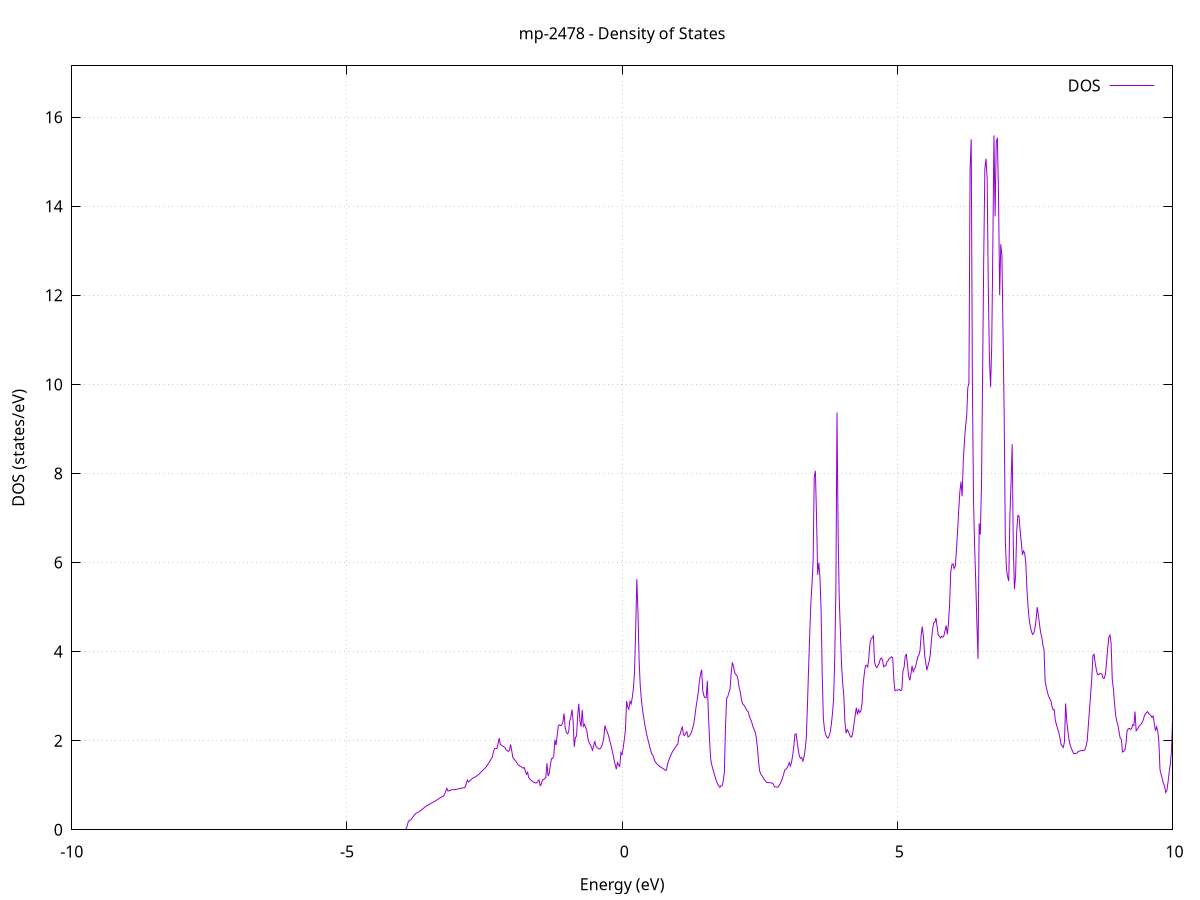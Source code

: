 set title 'mp-2478 - Density of States'
set xlabel 'Energy (eV)'
set ylabel 'DOS (states/eV)'
set grid
set xrange [-10:10]
set yrange [0:17.151]
set xzeroaxis lt -1
set terminal png size 800,600
set output 'mp-2478_dos_gnuplot.png'
plot '-' using 1:2 with lines title 'DOS'
-24.141000 0.000000
-24.120300 0.000000
-24.099700 0.000000
-24.079000 0.000000
-24.058300 0.000000
-24.037700 0.000000
-24.017000 0.000000
-23.996300 0.000000
-23.975700 0.000000
-23.955000 0.000000
-23.934300 0.000000
-23.913700 0.000000
-23.893000 0.000000
-23.872300 0.000000
-23.851700 0.000000
-23.831000 0.000000
-23.810300 0.000000
-23.789700 0.000000
-23.769000 0.000000
-23.748300 0.000000
-23.727700 0.000000
-23.707000 0.000000
-23.686300 0.000000
-23.665700 0.000000
-23.645000 0.000000
-23.624300 0.000000
-23.603700 0.000000
-23.583000 0.000000
-23.562300 0.000000
-23.541700 0.000000
-23.521000 0.000000
-23.500300 0.000000
-23.479700 0.000000
-23.459000 0.000000
-23.438300 0.000000
-23.417700 0.000000
-23.397000 0.000000
-23.376300 0.000000
-23.355700 0.000000
-23.335000 0.000000
-23.314300 0.000000
-23.293700 0.000000
-23.273000 0.000000
-23.252300 0.000000
-23.231700 0.000000
-23.211000 0.000000
-23.190300 0.000000
-23.169700 0.000000
-23.149000 0.000000
-23.128300 0.000000
-23.107700 0.000000
-23.087000 0.000000
-23.066300 0.000000
-23.045700 0.000000
-23.025000 0.000000
-23.004300 0.000000
-22.983700 0.000000
-22.963000 0.000000
-22.942300 0.000000
-22.921700 0.000000
-22.901000 0.000000
-22.880300 0.000000
-22.859700 0.000000
-22.839000 0.000000
-22.818300 0.000000
-22.797700 0.000000
-22.777000 0.000000
-22.756300 0.000000
-22.735700 0.000000
-22.715000 0.000000
-22.694300 0.000000
-22.673700 0.000000
-22.653000 0.000000
-22.632300 0.000000
-22.611700 0.000000
-22.591000 0.000000
-22.570300 0.000000
-22.549700 0.000000
-22.529000 0.000000
-22.508300 0.000000
-22.487700 0.000000
-22.467000 0.000000
-22.446300 0.000000
-22.425700 0.000000
-22.405000 0.000000
-22.384300 0.000000
-22.363700 0.000000
-22.343000 0.000000
-22.322300 0.000000
-22.301700 0.000000
-22.281000 0.000000
-22.260300 34.576700
-22.239700 21.198400
-22.219000 72.707500
-22.198300 26.694600
-22.177700 41.881500
-22.157000 56.056000
-22.136300 81.190600
-22.115700 33.064400
-22.095000 43.246400
-22.074300 18.347200
-22.053700 189.259400
-22.033000 25.793400
-22.012300 57.698800
-21.991700 58.436900
-21.971000 80.966600
-21.950300 0.000000
-21.929700 0.000000
-21.909000 0.000000
-21.888300 0.000000
-21.867700 0.000000
-21.847000 0.000000
-21.826300 0.000000
-21.805700 0.000000
-21.785000 0.000000
-21.764300 0.000000
-21.743700 0.000000
-21.723000 0.000000
-21.702300 0.000000
-21.681700 0.000000
-21.661000 0.000000
-21.640300 0.000000
-21.619700 0.000000
-21.599000 0.000000
-21.578300 0.000000
-21.557700 0.000000
-21.537000 0.000000
-21.516300 0.000000
-21.495600 0.000000
-21.475000 0.000000
-21.454300 0.000000
-21.433600 0.000000
-21.413000 0.000000
-21.392300 0.000000
-21.371600 0.000000
-21.351000 0.000000
-21.330300 0.000000
-21.309600 0.000000
-21.289000 0.000000
-21.268300 0.000000
-21.247600 0.000000
-21.227000 0.000000
-21.206300 0.000000
-21.185600 0.000000
-21.165000 0.000000
-21.144300 0.000000
-21.123600 0.000000
-21.103000 0.000000
-21.082300 0.000000
-21.061600 0.000000
-21.041000 0.000000
-21.020300 0.000000
-20.999600 0.000000
-20.979000 0.000000
-20.958300 0.000000
-20.937600 0.000000
-20.917000 0.000000
-20.896300 0.000000
-20.875600 0.000000
-20.855000 0.000000
-20.834300 0.000000
-20.813600 0.000000
-20.793000 0.000000
-20.772300 0.000000
-20.751600 0.000000
-20.731000 0.000000
-20.710300 0.000000
-20.689600 0.000000
-20.669000 0.000000
-20.648300 0.000000
-20.627600 0.000000
-20.607000 0.000000
-20.586300 0.000000
-20.565600 0.000000
-20.545000 0.000000
-20.524300 0.000000
-20.503600 0.000000
-20.483000 0.000000
-20.462300 0.000000
-20.441600 0.000000
-20.421000 0.000000
-20.400300 0.000000
-20.379600 0.000000
-20.359000 0.000000
-20.338300 0.000000
-20.317600 0.000000
-20.297000 0.000000
-20.276300 0.000000
-20.255600 0.000000
-20.235000 0.000000
-20.214300 0.000000
-20.193600 0.000000
-20.173000 0.000000
-20.152300 0.000000
-20.131600 0.000000
-20.111000 0.000000
-20.090300 0.000000
-20.069600 0.000000
-20.049000 0.000000
-20.028300 0.000000
-20.007600 0.000000
-19.987000 0.000000
-19.966300 0.000000
-19.945600 0.000000
-19.925000 0.000000
-19.904300 0.000000
-19.883600 0.000000
-19.863000 0.000000
-19.842300 0.000000
-19.821600 0.000000
-19.801000 0.000000
-19.780300 0.000000
-19.759600 0.000000
-19.739000 0.000000
-19.718300 0.000000
-19.697600 0.000000
-19.677000 0.000000
-19.656300 0.000000
-19.635600 0.000000
-19.615000 0.000000
-19.594300 0.000000
-19.573600 0.000000
-19.553000 0.000000
-19.532300 0.000000
-19.511600 0.000000
-19.491000 0.000000
-19.470300 0.000000
-19.449600 0.000000
-19.429000 0.000000
-19.408300 0.000000
-19.387600 0.000000
-19.367000 0.000000
-19.346300 0.000000
-19.325600 0.000000
-19.305000 0.000000
-19.284300 0.000000
-19.263600 0.000000
-19.243000 0.000000
-19.222300 0.000000
-19.201600 0.000000
-19.181000 0.000000
-19.160300 0.000000
-19.139600 0.000000
-19.119000 0.000000
-19.098300 0.000000
-19.077600 0.000000
-19.057000 0.000000
-19.036300 0.000000
-19.015600 0.000000
-18.995000 0.000000
-18.974300 0.000000
-18.953600 0.000000
-18.933000 0.000000
-18.912300 0.000000
-18.891600 0.000000
-18.871000 0.000000
-18.850300 0.000000
-18.829600 0.000000
-18.809000 0.000000
-18.788300 0.000000
-18.767600 0.000000
-18.747000 0.000000
-18.726300 0.000000
-18.705600 0.000000
-18.685000 0.000000
-18.664300 0.000000
-18.643600 0.000000
-18.623000 0.000000
-18.602300 0.000000
-18.581600 0.000000
-18.561000 0.000000
-18.540300 0.000000
-18.519600 0.000000
-18.499000 0.000000
-18.478300 0.000000
-18.457600 0.000000
-18.436900 0.000000
-18.416300 0.000000
-18.395600 0.000000
-18.374900 0.000000
-18.354300 0.000000
-18.333600 0.000000
-18.312900 0.000000
-18.292300 0.000000
-18.271600 0.000000
-18.250900 0.000000
-18.230300 0.000000
-18.209600 0.000000
-18.188900 0.000000
-18.168300 0.000000
-18.147600 0.000000
-18.126900 0.000000
-18.106300 0.000000
-18.085600 0.000000
-18.064900 0.000000
-18.044300 0.000000
-18.023600 0.000000
-18.002900 0.000000
-17.982300 0.000000
-17.961600 0.000000
-17.940900 0.000000
-17.920300 0.000000
-17.899600 0.000000
-17.878900 0.000000
-17.858300 0.000000
-17.837600 0.000000
-17.816900 0.000000
-17.796300 0.000000
-17.775600 0.000000
-17.754900 0.000000
-17.734300 0.000000
-17.713600 0.000000
-17.692900 0.000000
-17.672300 0.000000
-17.651600 0.000000
-17.630900 0.000000
-17.610300 0.000000
-17.589600 0.000000
-17.568900 0.000000
-17.548300 0.000000
-17.527600 0.000000
-17.506900 0.000000
-17.486300 0.000000
-17.465600 0.000000
-17.444900 0.000000
-17.424300 0.000000
-17.403600 0.000000
-17.382900 0.000000
-17.362300 0.000000
-17.341600 0.000000
-17.320900 0.000000
-17.300300 0.000000
-17.279600 0.000000
-17.258900 0.000000
-17.238300 0.000000
-17.217600 0.000000
-17.196900 0.000000
-17.176300 0.000000
-17.155600 0.000000
-17.134900 0.000000
-17.114300 0.000000
-17.093600 0.000000
-17.072900 0.000000
-17.052300 0.000000
-17.031600 0.000000
-17.010900 0.000000
-16.990300 0.000000
-16.969600 0.000000
-16.948900 0.000000
-16.928300 0.000000
-16.907600 0.000000
-16.886900 0.000000
-16.866300 0.000000
-16.845600 0.000000
-16.824900 0.000000
-16.804300 0.000000
-16.783600 0.000000
-16.762900 0.000000
-16.742300 0.000000
-16.721600 0.000000
-16.700900 0.000000
-16.680300 0.000000
-16.659600 0.000000
-16.638900 0.000000
-16.618300 0.000000
-16.597600 0.000000
-16.576900 0.000000
-16.556300 0.000000
-16.535600 0.000000
-16.514900 0.000000
-16.494300 0.000000
-16.473600 0.000000
-16.452900 0.000000
-16.432300 0.000000
-16.411600 0.000000
-16.390900 0.000000
-16.370300 0.000000
-16.349600 0.000000
-16.328900 0.000000
-16.308300 0.000000
-16.287600 0.000000
-16.266900 0.000000
-16.246300 0.000000
-16.225600 0.000000
-16.204900 0.000000
-16.184300 0.000000
-16.163600 0.000000
-16.142900 0.000000
-16.122300 0.000000
-16.101600 0.000000
-16.080900 0.000000
-16.060300 0.000000
-16.039600 0.000000
-16.018900 0.000000
-15.998300 0.000000
-15.977600 0.000000
-15.956900 0.000000
-15.936300 0.000000
-15.915600 0.000000
-15.894900 0.000000
-15.874300 0.000000
-15.853600 0.000000
-15.832900 0.000000
-15.812300 0.000000
-15.791600 0.000000
-15.770900 0.000000
-15.750300 0.000000
-15.729600 0.000000
-15.708900 0.000000
-15.688300 0.000000
-15.667600 0.000000
-15.646900 0.000000
-15.626300 0.000000
-15.605600 0.000000
-15.584900 0.000000
-15.564300 0.000000
-15.543600 0.000000
-15.522900 0.000000
-15.502300 0.000000
-15.481600 0.000000
-15.460900 0.000000
-15.440300 0.000000
-15.419600 0.000000
-15.398900 0.000000
-15.378200 0.000000
-15.357600 0.000000
-15.336900 0.000000
-15.316200 0.000000
-15.295600 0.000000
-15.274900 0.000000
-15.254200 0.000000
-15.233600 0.000000
-15.212900 0.000000
-15.192200 0.000000
-15.171600 0.000000
-15.150900 0.000000
-15.130200 0.000000
-15.109600 0.000000
-15.088900 0.000000
-15.068200 0.000000
-15.047600 0.000000
-15.026900 0.000000
-15.006200 0.000000
-14.985600 0.000000
-14.964900 0.000000
-14.944200 0.000000
-14.923600 0.000000
-14.902900 0.000000
-14.882200 0.000000
-14.861600 0.000000
-14.840900 0.000000
-14.820200 0.000000
-14.799600 0.000000
-14.778900 0.000000
-14.758200 0.000000
-14.737600 0.000000
-14.716900 0.000000
-14.696200 0.000000
-14.675600 0.000000
-14.654900 0.000000
-14.634200 0.000000
-14.613600 0.000000
-14.592900 0.000000
-14.572200 0.000000
-14.551600 0.000000
-14.530900 0.000000
-14.510200 0.000000
-14.489600 0.000000
-14.468900 0.000000
-14.448200 0.000000
-14.427600 0.000000
-14.406900 0.000000
-14.386200 0.000000
-14.365600 0.000000
-14.344900 0.000000
-14.324200 0.000000
-14.303600 0.000000
-14.282900 0.000000
-14.262200 0.000000
-14.241600 0.000000
-14.220900 0.000000
-14.200200 0.000000
-14.179600 0.000000
-14.158900 0.000000
-14.138200 0.000000
-14.117600 0.000000
-14.096900 0.000000
-14.076200 0.000000
-14.055600 0.000000
-14.034900 0.000000
-14.014200 0.000000
-13.993600 0.000000
-13.972900 0.000000
-13.952200 0.000000
-13.931600 0.000000
-13.910900 0.000000
-13.890200 0.000000
-13.869600 0.000000
-13.848900 0.000000
-13.828200 0.000000
-13.807600 0.000000
-13.786900 0.000000
-13.766200 0.000000
-13.745600 0.000000
-13.724900 0.000000
-13.704200 0.000000
-13.683600 0.000000
-13.662900 0.000000
-13.642200 0.000000
-13.621600 0.000000
-13.600900 0.000000
-13.580200 0.000000
-13.559600 0.000000
-13.538900 0.000000
-13.518200 0.000000
-13.497600 0.000000
-13.476900 0.000000
-13.456200 0.000000
-13.435600 0.000000
-13.414900 0.000000
-13.394200 0.000000
-13.373600 0.000000
-13.352900 0.000000
-13.332200 0.000000
-13.311600 0.000000
-13.290900 0.000000
-13.270200 0.000000
-13.249600 0.000000
-13.228900 0.000000
-13.208200 0.000000
-13.187600 0.000000
-13.166900 0.000000
-13.146200 0.000000
-13.125600 0.000000
-13.104900 0.000000
-13.084200 0.000000
-13.063600 0.000000
-13.042900 0.000000
-13.022200 0.000000
-13.001600 0.000000
-12.980900 0.000000
-12.960200 0.000000
-12.939600 0.000000
-12.918900 0.000000
-12.898200 0.000000
-12.877600 0.000000
-12.856900 0.000000
-12.836200 0.000000
-12.815600 0.000000
-12.794900 0.000000
-12.774200 0.000000
-12.753600 0.000000
-12.732900 0.000000
-12.712200 0.000000
-12.691600 0.000000
-12.670900 0.000000
-12.650200 0.000000
-12.629600 0.000000
-12.608900 0.000000
-12.588200 0.000000
-12.567600 0.000000
-12.546900 0.000000
-12.526200 0.000000
-12.505600 0.000000
-12.484900 0.000000
-12.464200 0.000000
-12.443600 0.000000
-12.422900 0.000000
-12.402200 0.000000
-12.381600 0.000000
-12.360900 0.000000
-12.340200 0.000000
-12.319500 0.000000
-12.298900 0.000000
-12.278200 0.000000
-12.257500 0.000000
-12.236900 0.000000
-12.216200 0.000000
-12.195500 0.000000
-12.174900 0.000000
-12.154200 0.000000
-12.133500 0.000000
-12.112900 0.000000
-12.092200 0.000000
-12.071500 0.000000
-12.050900 0.000000
-12.030200 0.000000
-12.009500 0.000000
-11.988900 0.000000
-11.968200 0.000000
-11.947500 0.000000
-11.926900 0.000000
-11.906200 0.000000
-11.885500 0.000000
-11.864900 0.000000
-11.844200 0.000000
-11.823500 0.000000
-11.802900 0.000000
-11.782200 0.000000
-11.761500 0.000000
-11.740900 0.000000
-11.720200 0.000000
-11.699500 0.000000
-11.678900 0.000000
-11.658200 0.000000
-11.637500 0.000000
-11.616900 0.000000
-11.596200 0.000000
-11.575500 0.000000
-11.554900 0.000000
-11.534200 0.000000
-11.513500 0.000000
-11.492900 0.000000
-11.472200 0.000000
-11.451500 0.000000
-11.430900 0.000000
-11.410200 0.000000
-11.389500 0.000000
-11.368900 0.000000
-11.348200 0.000000
-11.327500 0.000000
-11.306900 0.000000
-11.286200 0.000000
-11.265500 0.000000
-11.244900 0.000000
-11.224200 0.000000
-11.203500 0.000000
-11.182900 0.000000
-11.162200 0.000000
-11.141500 0.000000
-11.120900 0.000000
-11.100200 0.000000
-11.079500 0.000000
-11.058900 0.000000
-11.038200 0.000000
-11.017500 0.000000
-10.996900 0.000000
-10.976200 0.000000
-10.955500 0.000000
-10.934900 0.000000
-10.914200 0.000000
-10.893500 0.000000
-10.872900 0.000000
-10.852200 0.000000
-10.831500 0.000000
-10.810900 0.000000
-10.790200 0.000000
-10.769500 0.000000
-10.748900 0.000000
-10.728200 0.000000
-10.707500 0.000000
-10.686900 0.000000
-10.666200 0.000000
-10.645500 0.000000
-10.624900 0.000000
-10.604200 0.000000
-10.583500 0.000000
-10.562900 0.000000
-10.542200 0.000000
-10.521500 0.000000
-10.500900 0.000000
-10.480200 0.000000
-10.459500 0.000000
-10.438900 0.000000
-10.418200 0.000000
-10.397500 0.000000
-10.376900 0.000000
-10.356200 0.000000
-10.335500 0.000000
-10.314900 0.000000
-10.294200 0.000000
-10.273500 0.000000
-10.252900 0.000000
-10.232200 0.000000
-10.211500 0.000000
-10.190900 0.000000
-10.170200 0.000000
-10.149500 0.000000
-10.128900 0.000000
-10.108200 0.000000
-10.087500 0.000000
-10.066900 0.000000
-10.046200 0.000000
-10.025500 0.000000
-10.004900 0.000000
-9.984200 0.000000
-9.963500 0.000000
-9.942900 0.000000
-9.922200 0.000000
-9.901500 0.000000
-9.880900 0.000000
-9.860200 0.000000
-9.839500 0.000000
-9.818900 0.000000
-9.798200 0.000000
-9.777500 0.000000
-9.756900 0.000000
-9.736200 0.000000
-9.715500 0.000000
-9.694900 0.000000
-9.674200 0.000000
-9.653500 0.000000
-9.632900 0.000000
-9.612200 0.000000
-9.591500 0.000000
-9.570900 0.000000
-9.550200 0.000000
-9.529500 0.000000
-9.508900 0.000000
-9.488200 0.000000
-9.467500 0.000000
-9.446900 0.000000
-9.426200 0.000000
-9.405500 0.000000
-9.384900 0.000000
-9.364200 0.000000
-9.343500 0.000000
-9.322900 0.000000
-9.302200 0.000000
-9.281500 0.000000
-9.260800 0.000000
-9.240200 0.000000
-9.219500 0.000000
-9.198800 0.000000
-9.178200 0.000000
-9.157500 0.000000
-9.136800 0.000000
-9.116200 0.000000
-9.095500 0.000000
-9.074800 0.000000
-9.054200 0.000000
-9.033500 0.000000
-9.012800 0.000000
-8.992200 0.000000
-8.971500 0.000000
-8.950800 0.000000
-8.930200 0.000000
-8.909500 0.000000
-8.888800 0.000000
-8.868200 0.000000
-8.847500 0.000000
-8.826800 0.000000
-8.806200 0.000000
-8.785500 0.000000
-8.764800 0.000000
-8.744200 0.000000
-8.723500 0.000000
-8.702800 0.000000
-8.682200 0.000000
-8.661500 0.000000
-8.640800 0.000000
-8.620200 0.000000
-8.599500 0.000000
-8.578800 0.000000
-8.558200 0.000000
-8.537500 0.000000
-8.516800 0.000000
-8.496200 0.000000
-8.475500 0.000000
-8.454800 0.000000
-8.434200 0.000000
-8.413500 0.000000
-8.392800 0.000000
-8.372200 0.000000
-8.351500 0.000000
-8.330800 0.000000
-8.310200 0.000000
-8.289500 0.000000
-8.268800 0.000000
-8.248200 0.000000
-8.227500 0.000000
-8.206800 0.000000
-8.186200 0.000000
-8.165500 0.000000
-8.144800 0.000000
-8.124200 0.000000
-8.103500 0.000000
-8.082800 0.000000
-8.062200 0.000000
-8.041500 0.000000
-8.020800 0.000000
-8.000200 0.000000
-7.979500 0.000000
-7.958800 0.000000
-7.938200 0.000000
-7.917500 0.000000
-7.896800 0.000000
-7.876200 0.000000
-7.855500 0.000000
-7.834800 0.000000
-7.814200 0.000000
-7.793500 0.000000
-7.772800 0.000000
-7.752200 0.000000
-7.731500 0.000000
-7.710800 0.000000
-7.690200 0.000000
-7.669500 0.000000
-7.648800 0.000000
-7.628200 0.000000
-7.607500 0.000000
-7.586800 0.000000
-7.566200 0.000000
-7.545500 0.000000
-7.524800 0.000000
-7.504200 0.000000
-7.483500 0.000000
-7.462800 0.000000
-7.442200 0.000000
-7.421500 0.000000
-7.400800 0.000000
-7.380200 0.000000
-7.359500 0.000000
-7.338800 0.000000
-7.318200 0.000000
-7.297500 0.000000
-7.276800 0.000000
-7.256200 0.000000
-7.235500 0.000000
-7.214800 0.000000
-7.194200 0.000000
-7.173500 0.000000
-7.152800 0.000000
-7.132200 0.000000
-7.111500 0.000000
-7.090800 0.000000
-7.070200 0.000000
-7.049500 0.000000
-7.028800 0.000000
-7.008200 0.000000
-6.987500 0.000000
-6.966800 0.000000
-6.946200 0.000000
-6.925500 0.000000
-6.904800 0.000000
-6.884200 0.000000
-6.863500 0.000000
-6.842800 0.000000
-6.822200 0.000000
-6.801500 0.000000
-6.780800 0.000000
-6.760200 0.000000
-6.739500 0.000000
-6.718800 0.000000
-6.698200 0.000000
-6.677500 0.000000
-6.656800 0.000000
-6.636200 0.000000
-6.615500 0.000000
-6.594800 0.000000
-6.574200 0.000000
-6.553500 0.000000
-6.532800 0.000000
-6.512200 0.000000
-6.491500 0.000000
-6.470800 0.000000
-6.450200 0.000000
-6.429500 0.000000
-6.408800 0.000000
-6.388200 0.000000
-6.367500 0.000000
-6.346800 0.000000
-6.326200 0.000000
-6.305500 0.000000
-6.284800 0.000000
-6.264200 0.000000
-6.243500 0.000000
-6.222800 0.000000
-6.202200 0.000000
-6.181500 0.000000
-6.160800 0.000000
-6.140100 0.000000
-6.119500 0.000000
-6.098800 0.000000
-6.078100 0.000000
-6.057500 0.000000
-6.036800 0.000000
-6.016100 0.000000
-5.995500 0.000000
-5.974800 0.000000
-5.954100 0.000000
-5.933500 0.000000
-5.912800 0.000000
-5.892100 0.000000
-5.871500 0.000000
-5.850800 0.000000
-5.830100 0.000000
-5.809500 0.000000
-5.788800 0.000000
-5.768100 0.000000
-5.747500 0.000000
-5.726800 0.000000
-5.706100 0.000000
-5.685500 0.000000
-5.664800 0.000000
-5.644100 0.000000
-5.623500 0.000000
-5.602800 0.000000
-5.582100 0.000000
-5.561500 0.000000
-5.540800 0.000000
-5.520100 0.000000
-5.499500 0.000000
-5.478800 0.000000
-5.458100 0.000000
-5.437500 0.000000
-5.416800 0.000000
-5.396100 0.000000
-5.375500 0.000000
-5.354800 0.000000
-5.334100 0.000000
-5.313500 0.000000
-5.292800 0.000000
-5.272100 0.000000
-5.251500 0.000000
-5.230800 0.000000
-5.210100 0.000000
-5.189500 0.000000
-5.168800 0.000000
-5.148100 0.000000
-5.127500 0.000000
-5.106800 0.000000
-5.086100 0.000000
-5.065500 0.000000
-5.044800 0.000000
-5.024100 0.000000
-5.003500 0.000000
-4.982800 0.000000
-4.962100 0.000000
-4.941500 0.000000
-4.920800 0.000000
-4.900100 0.000000
-4.879500 0.000000
-4.858800 0.000000
-4.838100 0.000000
-4.817500 0.000000
-4.796800 0.000000
-4.776100 0.000000
-4.755500 0.000000
-4.734800 0.000000
-4.714100 0.000000
-4.693500 0.000000
-4.672800 0.000000
-4.652100 0.000000
-4.631500 0.000000
-4.610800 0.000000
-4.590100 0.000000
-4.569500 0.000000
-4.548800 0.000000
-4.528100 0.000000
-4.507500 0.000000
-4.486800 0.000000
-4.466100 0.000000
-4.445500 0.000000
-4.424800 0.000000
-4.404100 0.000000
-4.383500 0.000000
-4.362800 0.000000
-4.342100 0.000000
-4.321500 0.000000
-4.300800 0.000000
-4.280100 0.000000
-4.259500 0.000000
-4.238800 0.000000
-4.218100 0.000000
-4.197500 0.000000
-4.176800 0.000000
-4.156100 0.000000
-4.135500 0.000000
-4.114800 0.000000
-4.094100 0.000000
-4.073500 0.000000
-4.052800 0.000000
-4.032100 0.000000
-4.011500 0.000000
-3.990800 0.000000
-3.970100 0.000000
-3.949500 0.000000
-3.928800 0.013200
-3.908100 0.075100
-3.887500 0.175900
-3.866800 0.211500
-3.846100 0.217500
-3.825500 0.246400
-3.804800 0.280900
-3.784100 0.316900
-3.763500 0.350200
-3.742800 0.372900
-3.722100 0.383100
-3.701500 0.393700
-3.680800 0.412900
-3.660100 0.433300
-3.639500 0.453700
-3.618800 0.474100
-3.598100 0.494500
-3.577500 0.516000
-3.556800 0.533400
-3.536100 0.549100
-3.515500 0.564500
-3.494800 0.577900
-3.474100 0.590700
-3.453500 0.604600
-3.432800 0.619100
-3.412100 0.633900
-3.391500 0.649000
-3.370800 0.665100
-3.350100 0.681800
-3.329500 0.699100
-3.308800 0.716300
-3.288100 0.731600
-3.267500 0.745000
-3.246800 0.758700
-3.226100 0.797000
-3.205500 0.868700
-3.184800 0.931600
-3.164100 0.867900
-3.143500 0.877600
-3.122800 0.886900
-3.102100 0.895900
-3.081400 0.903500
-3.060800 0.901100
-3.040100 0.899500
-3.019400 0.904500
-2.998800 0.911700
-2.978100 0.918300
-2.957400 0.923900
-2.936800 0.929300
-2.916100 0.935200
-2.895400 0.941300
-2.874800 0.939800
-2.854100 0.953000
-2.833400 1.031500
-2.812800 1.116900
-2.792100 1.073600
-2.771400 1.095500
-2.750800 1.118100
-2.730100 1.141300
-2.709400 1.163700
-2.688800 1.175200
-2.668100 1.186400
-2.647400 1.203800
-2.626800 1.222500
-2.606100 1.244100
-2.585400 1.269400
-2.564800 1.295600
-2.544100 1.322700
-2.523400 1.343700
-2.502800 1.369900
-2.482100 1.397800
-2.461400 1.430600
-2.440800 1.467300
-2.420100 1.507000
-2.399400 1.548900
-2.378800 1.592200
-2.358100 1.637600
-2.337400 1.754500
-2.316800 1.826900
-2.296100 1.830200
-2.275400 1.821000
-2.254800 1.930200
-2.234100 2.056700
-2.213400 1.913900
-2.192800 1.898100
-2.172100 1.881800
-2.151400 1.865600
-2.130800 1.849400
-2.110100 1.801800
-2.089400 1.778100
-2.068800 1.759000
-2.048100 1.783000
-2.027400 1.913600
-2.006800 1.779300
-1.986100 1.622300
-1.965400 1.590400
-1.944800 1.562400
-1.924100 1.523000
-1.903400 1.486600
-1.882800 1.451200
-1.862100 1.435700
-1.841400 1.419100
-1.820800 1.401300
-1.800100 1.382400
-1.779400 1.400600
-1.758800 1.319200
-1.738100 1.244500
-1.717400 1.288500
-1.696800 1.167000
-1.676100 1.139600
-1.655400 1.114300
-1.634800 1.092400
-1.614100 1.073900
-1.593400 1.058600
-1.572800 1.049200
-1.552100 1.054900
-1.531400 1.088700
-1.510800 1.119000
-1.490100 0.988600
-1.469400 1.019500
-1.448800 1.120700
-1.428100 1.126000
-1.407400 1.145000
-1.386800 1.175500
-1.366100 1.493800
-1.345400 1.206700
-1.324800 1.269500
-1.304100 1.453200
-1.283400 1.598500
-1.262800 1.599100
-1.242100 1.664400
-1.221400 2.020100
-1.200800 1.900600
-1.180100 2.119200
-1.159400 2.335700
-1.138800 2.355600
-1.118100 2.339700
-1.097400 2.349900
-1.076800 2.416800
-1.056100 2.609700
-1.035400 2.295600
-1.014800 2.196300
-0.994100 2.155600
-0.973400 2.186600
-0.952800 2.436900
-0.932100 2.535200
-0.911400 2.699400
-0.890800 2.437700
-0.870100 1.861400
-0.849400 2.071900
-0.828800 2.102000
-0.808100 2.568300
-0.787400 2.829200
-0.766800 2.439600
-0.746100 2.315000
-0.725400 2.686300
-0.704800 2.322500
-0.684100 2.368100
-0.663400 2.297600
-0.642800 2.228000
-0.622100 2.053200
-0.601400 1.962700
-0.580800 1.912900
-0.560100 1.857000
-0.539400 1.786100
-0.518800 1.882300
-0.498100 1.988400
-0.477400 1.881200
-0.456800 1.848700
-0.436100 1.826700
-0.415400 1.811900
-0.394800 1.824300
-0.374100 1.867700
-0.353400 1.946600
-0.332800 2.079100
-0.312100 2.343500
-0.291400 2.244000
-0.270800 2.200900
-0.250100 2.124100
-0.229400 2.022600
-0.208800 1.925800
-0.188100 1.815100
-0.167400 1.704700
-0.146800 1.574700
-0.126100 1.459600
-0.105400 1.359200
-0.084800 1.521400
-0.064100 1.444900
-0.043400 1.422600
-0.022700 1.734700
-0.002100 1.688900
0.018600 1.834100
0.039300 2.026200
0.059900 2.244100
0.080600 2.891200
0.101300 2.754100
0.121900 2.705900
0.142600 2.882700
0.163300 2.825000
0.183900 2.966800
0.204600 3.174400
0.225300 3.547800
0.245900 4.493700
0.266600 5.625600
0.287300 4.889800
0.307900 3.814600
0.328600 3.241400
0.349300 2.924200
0.369900 2.700500
0.390600 2.526900
0.411300 2.365600
0.431900 2.224600
0.452600 2.104100
0.473300 2.000100
0.493900 1.897600
0.514600 1.800800
0.535300 1.704600
0.555900 1.682400
0.576600 1.602300
0.597300 1.534600
0.617900 1.501900
0.638600 1.472000
0.659300 1.445700
0.679900 1.423600
0.700600 1.410500
0.721300 1.390700
0.741900 1.374000
0.762600 1.359100
0.783300 1.335900
0.803900 1.336800
0.824600 1.469300
0.845300 1.554000
0.865900 1.617400
0.886600 1.678300
0.907300 1.735800
0.927900 1.780600
0.948600 1.816200
0.969300 1.851000
0.989900 1.900400
1.010600 1.916000
1.031300 2.096100
1.051900 2.142400
1.072600 2.233800
1.093300 2.318800
1.113900 2.133300
1.134600 2.115800
1.155300 2.168300
1.175900 2.201000
1.196600 2.082100
1.217300 2.101700
1.237900 2.136700
1.258600 2.183300
1.279300 2.274600
1.299900 2.367900
1.320600 2.541800
1.341300 2.742400
1.361900 2.906200
1.382600 3.084000
1.403300 3.328300
1.423900 3.494500
1.444600 3.596100
1.465300 3.122400
1.485900 3.006400
1.506600 2.964000
1.527300 2.961700
1.547900 3.344400
1.568600 2.561000
1.589300 1.992800
1.609900 1.573300
1.630600 1.447500
1.651300 1.349600
1.671900 1.259200
1.692600 1.176300
1.713300 1.094100
1.733900 1.031900
1.754600 0.990300
1.775300 0.950900
1.795900 0.988200
1.816600 0.991200
1.837300 1.096300
1.857900 1.293000
1.878600 2.352100
1.899300 2.953100
1.919900 2.991400
1.940600 3.082200
1.961300 3.168900
1.981900 3.529300
2.002600 3.757900
2.023300 3.666300
2.043900 3.532900
2.064600 3.489700
2.085300 3.461800
2.105900 3.369900
2.126600 3.191600
2.147300 3.089700
2.167900 2.914600
2.188600 2.828300
2.209300 2.804000
2.229900 2.765900
2.250600 2.712100
2.271300 2.677400
2.291900 2.645700
2.312600 2.544600
2.333300 2.482300
2.353900 2.417900
2.374600 2.323200
2.395300 2.263000
2.415900 2.200800
2.436600 2.079200
2.457300 1.857100
2.477900 1.544400
2.498600 1.314000
2.519300 1.253800
2.539900 1.213500
2.560600 1.171600
2.581300 1.129600
2.601900 1.101700
2.622600 1.067100
2.643300 1.060000
2.663900 1.057200
2.684600 1.056400
2.705300 1.051600
2.725900 1.050200
2.746600 1.027800
2.767300 0.968800
2.787900 0.961900
2.808600 0.956200
2.829300 0.959000
2.849900 0.988100
2.870600 1.032300
2.891300 1.087100
2.911900 1.156000
2.932600 1.240700
2.953300 1.338900
2.973900 1.354600
2.994600 1.390300
3.015300 1.437500
3.036000 1.509700
3.056600 1.431800
3.077300 1.510400
3.098000 1.667300
3.118600 1.859100
3.139300 2.140700
3.160000 2.155000
3.180600 1.969500
3.201300 1.779500
3.222000 1.645800
3.242600 1.605600
3.263300 1.622700
3.284000 1.530900
3.304600 1.637900
3.325300 1.809600
3.346000 2.066800
3.366600 2.789200
3.387300 3.604600
3.408000 4.391600
3.428600 5.074700
3.449300 5.510400
3.470000 6.019100
3.490600 7.930900
3.511300 8.056900
3.532000 7.040800
3.552600 5.725300
3.573300 5.993100
3.594000 5.674700
3.614600 4.922000
3.635300 3.504200
3.656000 2.506500
3.676600 2.252400
3.697300 2.140000
3.718000 2.085300
3.738600 2.059600
3.759300 2.102500
3.780000 2.188100
3.800600 2.363100
3.821300 2.606000
3.842000 2.935800
3.862600 3.829000
3.883300 5.358600
3.904000 9.367100
3.924600 6.598000
3.945300 5.170600
3.966000 4.436700
3.986600 3.694900
4.007300 3.282200
4.028000 3.003300
4.048600 2.403900
4.069300 2.170100
4.090000 2.250200
4.110600 2.204100
4.131300 2.133300
4.152000 2.085500
4.172600 2.083900
4.193300 2.199900
4.214000 2.385100
4.234600 2.572100
4.255300 2.741700
4.276000 2.587100
4.296600 2.692900
4.317300 2.633500
4.338000 2.674600
4.358600 2.835500
4.379300 3.279200
4.400000 3.501800
4.420600 3.678000
4.441300 3.693900
4.462000 3.657700
4.482600 3.857800
4.503300 4.185100
4.524000 4.288000
4.544600 4.312000
4.565300 4.354900
4.586000 3.764000
4.606600 3.674600
4.627300 3.638900
4.648000 3.687900
4.668600 3.729900
4.689300 3.826700
4.710000 3.856400
4.730600 3.810900
4.751300 3.659100
4.772000 3.677400
4.792600 3.688500
4.813300 3.777900
4.834000 3.794600
4.854600 3.851200
4.875300 3.855000
4.896000 3.883300
4.916600 3.858300
4.937300 3.358600
4.958000 3.122700
4.978600 3.135700
4.999300 3.132600
5.020000 3.135500
5.040600 3.151700
5.061300 3.125600
5.082000 3.139700
5.102600 3.570200
5.123300 3.649700
5.144000 3.901100
5.164600 3.938500
5.185300 3.689300
5.206000 3.452700
5.226600 3.356700
5.247300 3.495200
5.268000 3.681700
5.288600 3.548300
5.309300 3.612900
5.330000 3.649600
5.350600 3.770200
5.371300 3.878900
5.392000 3.922100
5.412600 4.030300
5.433300 4.373600
5.454000 4.561600
5.474600 4.328300
5.495300 3.936400
5.516000 3.755100
5.536600 3.583300
5.557300 3.681700
5.578000 3.778100
5.598600 3.929900
5.619300 4.248100
5.640000 4.488700
5.660600 4.646700
5.681300 4.658000
5.702000 4.753500
5.722600 4.568500
5.743300 4.370800
5.764000 4.347300
5.784600 4.307600
5.805300 4.344300
5.826000 4.323400
5.846600 4.361600
5.867300 4.470700
5.888000 4.585600
5.908600 4.387500
5.929300 4.637900
5.950000 5.054300
5.970600 5.782100
5.991300 5.950400
6.012000 5.971300
6.032600 5.866100
6.053300 5.922400
6.074000 6.263100
6.094700 6.698600
6.115300 7.165500
6.136000 7.582000
6.156700 7.815300
6.177300 7.487500
6.198000 8.261700
6.218700 8.702900
6.239300 9.059100
6.260000 9.281200
6.280700 9.924600
6.301300 10.032800
6.322000 14.832300
6.342700 15.503200
6.363300 10.141300
6.384000 7.409700
6.404700 6.361700
6.425300 5.560100
6.446000 4.627600
6.466700 3.836500
6.487300 6.883200
6.508000 6.625100
6.528700 7.693000
6.549300 10.164100
6.570000 12.844800
6.590700 14.845900
6.611300 15.066300
6.632000 14.617800
6.652700 12.213200
6.673300 10.607800
6.694000 9.938300
6.714700 10.826000
6.735300 13.072800
6.756000 15.591800
6.776700 13.772700
6.797300 15.447100
6.818000 15.537800
6.838700 14.252200
6.859300 12.004000
6.880000 13.146400
6.900700 12.891600
6.921300 11.109800
6.942000 9.285300
6.962700 6.474700
6.983300 5.852400
7.004000 5.681400
7.024700 5.584900
7.045300 7.050300
7.066000 7.779500
7.086700 8.657600
7.107300 6.367800
7.128000 5.401800
7.148700 5.707800
7.169300 6.700900
7.190000 7.058000
7.210700 7.045100
7.231300 6.714700
7.252000 6.458200
7.272700 6.173600
7.293300 6.259600
7.314000 6.208900
7.334700 5.987900
7.355300 5.400300
7.376000 4.997600
7.396700 4.718200
7.417300 4.559500
7.438000 4.447500
7.458700 4.385300
7.479300 4.417900
7.500000 4.519200
7.520700 4.709800
7.541300 4.998500
7.562000 4.835800
7.582700 4.624300
7.603300 4.430700
7.624000 4.336600
7.644700 4.149000
7.665300 4.044500
7.686000 3.336400
7.706700 3.205400
7.727300 3.091500
7.748000 3.000600
7.768700 2.952000
7.789300 2.895500
7.810000 2.770900
7.830700 2.691200
7.851300 2.699100
7.872000 2.443900
7.892700 2.358100
7.913300 2.264000
7.934000 2.188900
7.954700 2.059800
7.975300 1.920500
7.996000 1.878300
8.016700 1.849300
8.037300 1.981500
8.058000 2.835200
8.078700 2.429900
8.099300 2.217500
8.120000 2.016000
8.140700 1.896900
8.161300 1.830000
8.182000 1.769400
8.202700 1.715400
8.223300 1.708400
8.244000 1.714900
8.264700 1.724200
8.285300 1.756400
8.306000 1.764900
8.326700 1.773000
8.347300 1.778300
8.368000 1.780800
8.388700 1.780200
8.409300 1.799500
8.430000 1.882600
8.450700 2.006200
8.471300 2.352100
8.492000 2.703600
8.512700 3.041200
8.533300 3.398800
8.554000 3.910900
8.574700 3.939200
8.595300 3.739000
8.616000 3.595300
8.636700 3.493800
8.657300 3.480700
8.678000 3.506800
8.698700 3.507100
8.719300 3.486300
8.740000 3.400800
8.760700 3.401800
8.781300 3.492200
8.802000 3.771400
8.822700 4.070100
8.843300 4.321600
8.864000 4.373700
8.884700 4.174400
8.905300 3.377400
8.926000 3.163400
8.946700 2.844700
8.967300 2.570300
8.988000 2.433300
9.008700 2.348600
9.029300 2.196100
9.050000 2.052600
9.070700 2.032400
9.091300 1.746000
9.112000 1.762100
9.132700 1.780200
9.153400 1.919700
9.174000 2.211900
9.194700 2.267800
9.215400 2.275200
9.236000 2.252000
9.256700 2.270500
9.277400 2.357900
9.298000 2.341100
9.318700 2.655000
9.339400 2.224000
9.360000 2.254400
9.380700 2.299100
9.401400 2.340600
9.422000 2.359400
9.442700 2.396900
9.463400 2.451200
9.484000 2.536100
9.504700 2.602200
9.525400 2.625600
9.546000 2.653200
9.566700 2.611000
9.587400 2.585700
9.608000 2.563700
9.628700 2.520700
9.649400 2.554200
9.670000 2.386200
9.690700 2.222400
9.711400 2.312100
9.732000 2.226600
9.752700 1.962900
9.773400 1.340900
9.794000 1.241200
9.814700 1.138300
9.835400 1.042000
9.856000 0.976700
9.876700 0.837000
9.897400 0.877800
9.918000 1.060000
9.938700 1.287600
9.959400 1.460600
9.980000 1.742500
10.000700 2.433600
10.021400 4.156600
10.042000 4.134600
10.062700 4.383300
10.083400 3.774200
10.104000 3.483100
10.124700 3.371000
10.145400 3.351400
10.166000 3.515400
10.186700 3.667800
10.207400 3.755000
10.228000 3.795100
10.248700 3.518500
10.269400 3.281700
10.290000 3.102500
10.310700 2.997000
10.331400 2.907000
10.352000 2.816900
10.372700 3.189100
10.393400 3.689600
10.414000 3.884700
10.434700 4.171500
10.455400 4.703500
10.476000 4.652400
10.496700 4.963700
10.517400 5.863100
10.538000 5.940000
10.558700 6.259700
10.579400 6.757800
10.600000 6.929400
10.620700 6.055800
10.641400 5.332800
10.662000 4.859300
10.682700 4.526600
10.703400 5.112100
10.724000 6.225700
10.744700 8.579200
10.765400 8.982600
10.786000 10.512800
10.806700 9.643600
10.827400 7.457100
10.848000 6.999500
10.868700 6.994700
10.889400 6.860900
10.910000 5.450800
10.930700 4.870700
10.951400 4.576300
10.972000 4.518900
10.992700 4.478300
11.013400 4.545600
11.034000 4.791900
11.054700 5.052100
11.075400 5.254200
11.096000 5.427700
11.116700 5.295600
11.137400 5.132500
11.158000 4.795300
11.178700 4.816600
11.199400 4.971400
11.220000 5.253600
11.240700 5.980200
11.261400 8.314800
11.282000 10.205800
11.302700 10.070300
11.323400 9.493700
11.344000 9.068700
11.364700 9.647000
11.385400 6.769100
11.406000 6.769100
11.426700 6.478600
11.447400 6.576800
11.468000 6.050000
11.488700 5.648100
11.509400 5.410600
11.530000 5.664800
11.550700 6.120900
11.571400 6.025400
11.592000 5.700800
11.612700 5.383200
11.633400 5.071700
11.654000 5.129300
11.674700 5.025500
11.695400 4.523400
11.716000 4.764800
11.736700 6.256900
11.757400 6.967400
11.778000 6.811400
11.798700 6.222900
11.819400 6.061100
11.840000 6.383500
11.860700 6.755200
11.881400 7.297200
11.902000 7.078500
11.922700 7.082500
11.943400 7.424500
11.964000 8.505600
11.984700 10.186800
12.005400 11.258500
12.026000 9.860300
12.046700 8.772800
12.067400 7.593600
12.088000 8.010700
12.108700 6.319300
12.129400 5.599900
12.150000 6.013100
12.170700 6.922400
12.191400 7.309600
12.212000 6.204200
12.232700 6.083000
12.253400 6.166300
12.274100 6.600900
12.294700 7.616000
12.315400 8.365900
12.336100 10.939100
12.356700 10.855200
12.377400 10.904000
12.398100 9.312400
12.418700 7.543000
12.439400 7.276700
12.460100 6.919000
12.480700 8.069600
12.501400 10.673400
12.522100 9.786500
12.542700 8.562100
12.563400 8.603700
12.584100 7.223700
12.604700 5.801700
12.625400 5.023100
12.646100 4.718500
12.666700 4.955900
12.687400 5.536700
12.708100 6.356300
12.728700 7.088500
12.749400 7.418500
12.770100 6.907800
12.790700 7.104900
12.811400 6.972200
12.832100 7.197100
12.852700 7.056800
12.873400 6.490200
12.894100 6.049300
12.914700 6.053200
12.935400 6.190900
12.956100 5.823300
12.976700 6.020600
12.997400 5.434400
13.018100 5.434500
13.038700 5.689000
13.059400 6.084600
13.080100 6.266100
13.100700 6.838800
13.121400 7.136400
13.142100 6.723100
13.162700 6.689600
13.183400 6.520700
13.204100 6.495500
13.224700 7.344600
13.245400 6.195500
13.266100 5.506500
13.286700 5.245100
13.307400 4.818300
13.328100 4.628500
13.348700 4.543800
13.369400 4.570600
13.390100 4.752100
13.410700 4.632400
13.431400 4.874000
13.452100 5.271000
13.472700 5.465600
13.493400 5.327300
13.514100 5.443900
13.534700 5.108500
13.555400 4.006400
13.576100 3.664000
13.596700 3.569200
13.617400 3.540100
13.638100 3.511800
13.658700 3.619200
13.679400 3.653900
13.700100 3.735000
13.720700 3.876400
13.741400 4.059700
13.762100 4.395400
13.782700 4.872900
13.803400 5.183300
13.824100 5.398600
13.844700 5.612900
13.865400 5.748700
13.886100 4.523900
13.906700 4.052500
13.927400 4.133000
13.948100 4.439200
13.968700 4.081300
13.989400 4.207800
14.010100 4.366500
14.030700 4.529500
14.051400 4.803700
14.072100 5.182700
14.092700 5.184300
14.113400 5.184500
14.134100 5.079700
14.154700 5.151700
14.175400 4.995900
14.196100 5.098800
14.216700 5.266600
14.237400 5.337900
14.258100 5.483400
14.278700 5.659000
14.299400 4.140500
14.320100 3.724400
14.340700 3.759100
14.361400 3.713100
14.382100 3.816500
14.402700 3.871200
14.423400 4.079600
14.444100 3.863200
14.464700 3.753100
14.485400 3.728000
14.506100 3.744000
14.526700 3.375100
14.547400 3.028000
14.568100 2.835500
14.588700 2.863900
14.609400 2.886800
14.630100 2.893700
14.650700 2.912800
14.671400 2.987400
14.692100 3.116800
14.712700 3.371800
14.733400 3.625500
14.754100 3.587100
14.774700 3.424900
14.795400 3.442200
14.816100 3.797200
14.836700 4.836300
14.857400 3.165000
14.878100 2.987400
14.898700 2.748400
14.919400 2.522600
14.940100 2.295900
14.960700 2.078700
14.981400 1.891400
15.002100 1.715900
15.022700 1.615200
15.043400 1.509700
15.064100 1.401400
15.084700 1.286100
15.105400 1.122900
15.126100 0.774900
15.146700 0.314600
15.167400 0.090200
15.188100 0.034600
15.208700 0.027400
15.229400 0.020800
15.250100 0.014900
15.270700 0.009400
15.291400 0.004600
15.312100 0.000400
15.332800 0.000000
15.353400 0.000000
15.374100 0.000000
15.394800 0.000000
15.415400 0.000000
15.436100 0.000000
15.456800 0.000000
15.477400 0.000000
15.498100 0.000000
15.518800 0.000000
15.539400 0.000000
15.560100 0.000000
15.580800 0.000000
15.601400 0.000000
15.622100 0.000000
15.642800 0.000000
15.663400 0.000000
15.684100 0.000000
15.704800 0.000000
15.725400 0.000000
15.746100 0.000000
15.766800 0.000000
15.787400 0.000000
15.808100 0.000000
15.828800 0.000000
15.849400 0.000000
15.870100 0.000000
15.890800 0.000000
15.911400 0.000000
15.932100 0.000000
15.952800 0.000000
15.973400 0.000000
15.994100 0.000000
16.014800 0.000000
16.035400 0.000000
16.056100 0.000000
16.076800 0.000000
16.097400 0.000000
16.118100 0.000000
16.138800 0.000000
16.159400 0.000000
16.180100 0.000000
16.200800 0.000000
16.221400 0.000000
16.242100 0.000000
16.262800 0.000000
16.283400 0.000000
16.304100 0.000000
16.324800 0.000000
16.345400 0.000000
16.366100 0.000000
16.386800 0.000000
16.407400 0.000000
16.428100 0.000000
16.448800 0.000000
16.469400 0.000000
16.490100 0.000000
16.510800 0.000000
16.531400 0.000000
16.552100 0.000000
16.572800 0.000000
16.593400 0.000000
16.614100 0.000000
16.634800 0.000000
16.655400 0.000000
16.676100 0.000000
16.696800 0.000000
16.717400 0.000000
16.738100 0.000000
16.758800 0.000000
16.779400 0.000000
16.800100 0.000000
16.820800 0.000000
16.841400 0.000000
16.862100 0.000000
16.882800 0.000000
16.903400 0.000000
16.924100 0.000000
16.944800 0.000000
16.965400 0.000000
16.986100 0.000000
17.006800 0.000000
17.027400 0.000000
17.048100 0.000000
17.068800 0.000000
17.089400 0.000000
17.110100 0.000000
17.130800 0.000000
17.151400 0.000000
17.172100 0.000000
17.192800 0.000000
e

